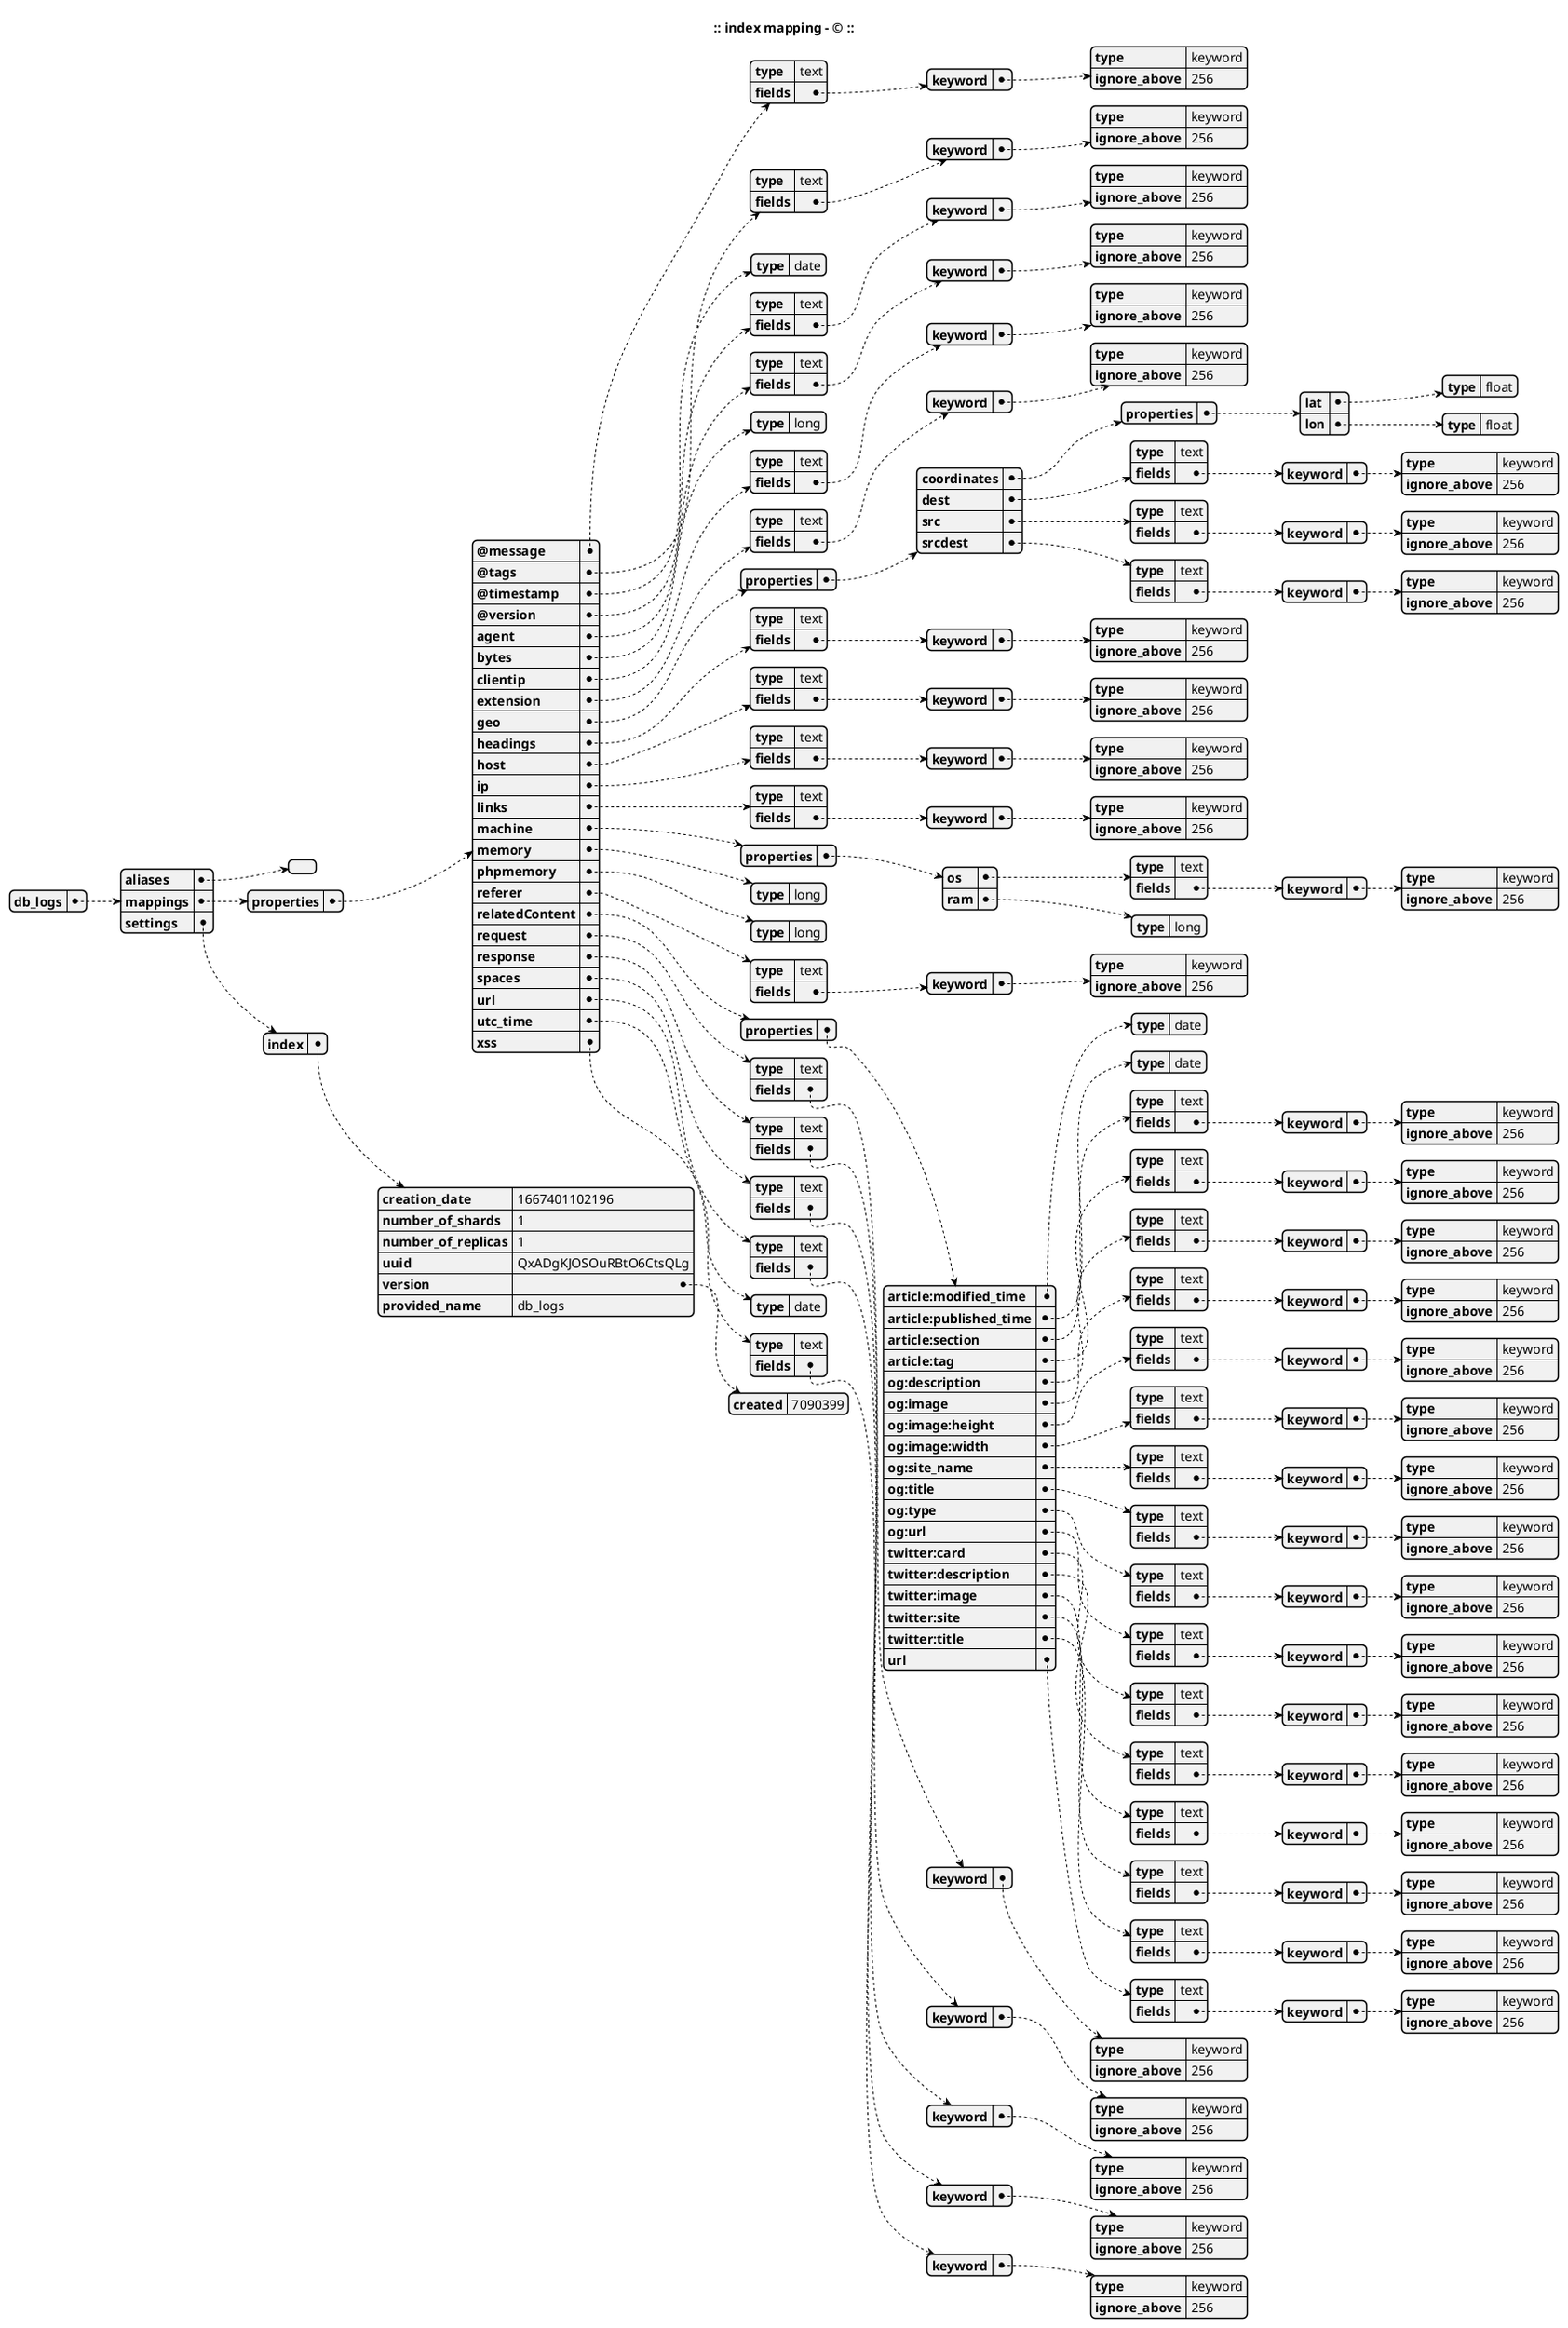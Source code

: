 
@startjson
title **:: index mapping - © ::**
!theme _none_
skinparam linetype ortho

{
    "db_logs": {
        "aliases": {},
        "mappings": {
            "properties": {
                "@message": {
                    "type": "text",
                    "fields": {
                        "keyword": {
                            "type": "keyword",
                            "ignore_above": 256
                        }
                    }
                },
                "@tags": {
                    "type": "text",
                    "fields": {
                        "keyword": {
                            "type": "keyword",
                            "ignore_above": 256
                        }
                    }
                },
                "@timestamp": {
                    "type": "date"
                },
                "@version": {
                    "type": "text",
                    "fields": {
                        "keyword": {
                            "type": "keyword",
                            "ignore_above": 256
                        }
                    }
                },
                "agent": {
                    "type": "text",
                    "fields": {
                        "keyword": {
                            "type": "keyword",
                            "ignore_above": 256
                        }
                    }
                },
                "bytes": {
                    "type": "long"
                },
                "clientip": {
                    "type": "text",
                    "fields": {
                        "keyword": {
                            "type": "keyword",
                            "ignore_above": 256
                        }
                    }
                },
                "extension": {
                    "type": "text",
                    "fields": {
                        "keyword": {
                            "type": "keyword",
                            "ignore_above": 256
                        }
                    }
                },
                "geo": {
                    "properties": {
                        "coordinates": {
                            "properties": {
                                "lat": {
                                    "type": "float"
                                },
                                "lon": {
                                    "type": "float"
                                }
                            }
                        },
                        "dest": {
                            "type": "text",
                            "fields": {
                                "keyword": {
                                    "type": "keyword",
                                    "ignore_above": 256
                                }
                            }
                        },
                        "src": {
                            "type": "text",
                            "fields": {
                                "keyword": {
                                    "type": "keyword",
                                    "ignore_above": 256
                                }
                            }
                        },
                        "srcdest": {
                            "type": "text",
                            "fields": {
                                "keyword": {
                                    "type": "keyword",
                                    "ignore_above": 256
                                }
                            }
                        }
                    }
                },
                "headings": {
                    "type": "text",
                    "fields": {
                        "keyword": {
                            "type": "keyword",
                            "ignore_above": 256
                        }
                    }
                },
                "host": {
                    "type": "text",
                    "fields": {
                        "keyword": {
                            "type": "keyword",
                            "ignore_above": 256
                        }
                    }
                },
                "ip": {
                    "type": "text",
                    "fields": {
                        "keyword": {
                            "type": "keyword",
                            "ignore_above": 256
                        }
                    }
                },
                "links": {
                    "type": "text",
                    "fields": {
                        "keyword": {
                            "type": "keyword",
                            "ignore_above": 256
                        }
                    }
                },
                "machine": {
                    "properties": {
                        "os": {
                            "type": "text",
                            "fields": {
                                "keyword": {
                                    "type": "keyword",
                                    "ignore_above": 256
                                }
                            }
                        },
                        "ram": {
                            "type": "long"
                        }
                    }
                },
                "memory": {
                    "type": "long"
                },
                "phpmemory": {
                    "type": "long"
                },
                "referer": {
                    "type": "text",
                    "fields": {
                        "keyword": {
                            "type": "keyword",
                            "ignore_above": 256
                        }
                    }
                },
                "relatedContent": {
                    "properties": {
                        "article:modified_time": {
                            "type": "date"
                        },
                        "article:published_time": {
                            "type": "date"
                        },
                        "article:section": {
                            "type": "text",
                            "fields": {
                                "keyword": {
                                    "type": "keyword",
                                    "ignore_above": 256
                                }
                            }
                        },
                        "article:tag": {
                            "type": "text",
                            "fields": {
                                "keyword": {
                                    "type": "keyword",
                                    "ignore_above": 256
                                }
                            }
                        },
                        "og:description": {
                            "type": "text",
                            "fields": {
                                "keyword": {
                                    "type": "keyword",
                                    "ignore_above": 256
                                }
                            }
                        },
                        "og:image": {
                            "type": "text",
                            "fields": {
                                "keyword": {
                                    "type": "keyword",
                                    "ignore_above": 256
                                }
                            }
                        },
                        "og:image:height": {
                            "type": "text",
                            "fields": {
                                "keyword": {
                                    "type": "keyword",
                                    "ignore_above": 256
                                }
                            }
                        },
                        "og:image:width": {
                            "type": "text",
                            "fields": {
                                "keyword": {
                                    "type": "keyword",
                                    "ignore_above": 256
                                }
                            }
                        },
                        "og:site_name": {
                            "type": "text",
                            "fields": {
                                "keyword": {
                                    "type": "keyword",
                                    "ignore_above": 256
                                }
                            }
                        },
                        "og:title": {
                            "type": "text",
                            "fields": {
                                "keyword": {
                                    "type": "keyword",
                                    "ignore_above": 256
                                }
                            }
                        },
                        "og:type": {
                            "type": "text",
                            "fields": {
                                "keyword": {
                                    "type": "keyword",
                                    "ignore_above": 256
                                }
                            }
                        },
                        "og:url": {
                            "type": "text",
                            "fields": {
                                "keyword": {
                                    "type": "keyword",
                                    "ignore_above": 256
                                }
                            }
                        },
                        "twitter:card": {
                            "type": "text",
                            "fields": {
                                "keyword": {
                                    "type": "keyword",
                                    "ignore_above": 256
                                }
                            }
                        },
                        "twitter:description": {
                            "type": "text",
                            "fields": {
                                "keyword": {
                                    "type": "keyword",
                                    "ignore_above": 256
                                }
                            }
                        },
                        "twitter:image": {
                            "type": "text",
                            "fields": {
                                "keyword": {
                                    "type": "keyword",
                                    "ignore_above": 256
                                }
                            }
                        },
                        "twitter:site": {
                            "type": "text",
                            "fields": {
                                "keyword": {
                                    "type": "keyword",
                                    "ignore_above": 256
                                }
                            }
                        },
                        "twitter:title": {
                            "type": "text",
                            "fields": {
                                "keyword": {
                                    "type": "keyword",
                                    "ignore_above": 256
                                }
                            }
                        },
                        "url": {
                            "type": "text",
                            "fields": {
                                "keyword": {
                                    "type": "keyword",
                                    "ignore_above": 256
                                }
                            }
                        }
                    }
                },
                "request": {
                    "type": "text",
                    "fields": {
                        "keyword": {
                            "type": "keyword",
                            "ignore_above": 256
                        }
                    }
                },
                "response": {
                    "type": "text",
                    "fields": {
                        "keyword": {
                            "type": "keyword",
                            "ignore_above": 256
                        }
                    }
                },
                "spaces": {
                    "type": "text",
                    "fields": {
                        "keyword": {
                            "type": "keyword",
                            "ignore_above": 256
                        }
                    }
                },
                "url": {
                    "type": "text",
                    "fields": {
                        "keyword": {
                            "type": "keyword",
                            "ignore_above": 256
                        }
                    }
                },
                "utc_time": {
                    "type": "date"
                },
                "xss": {
                    "type": "text",
                    "fields": {
                        "keyword": {
                            "type": "keyword",
                            "ignore_above": 256
                        }
                    }
                }
            }
        },
        "settings": {
            "index": {
                "creation_date": "1667401102196",
                "number_of_shards": "1",
                "number_of_replicas": "1",
                "uuid": "QxADgKJOSOuRBtO6CtsQLg",
                "version": {
                    "created": "7090399"
                },
                "provided_name": "db_logs"
            }
        }
    }
}
@endjson